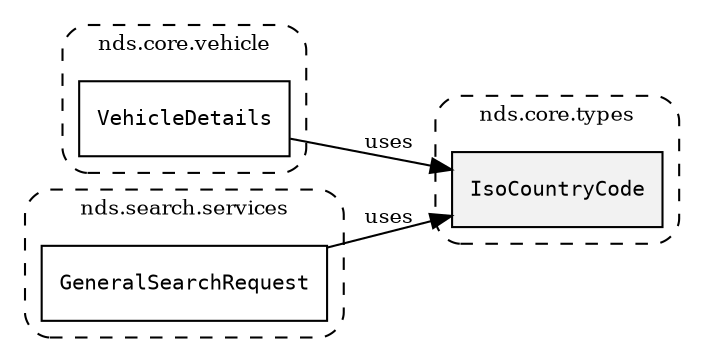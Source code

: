 /**
 * This dot file creates symbol collaboration diagram for IsoCountryCode.
 */
digraph ZSERIO
{
    node [shape=box, fontsize=10];
    rankdir="LR";
    fontsize=10;
    tooltip="IsoCountryCode collaboration diagram";

    subgraph "cluster_nds.core.types"
    {
        style="dashed, rounded";
        label="nds.core.types";
        tooltip="Package nds.core.types";
        href="../../../content/packages/nds.core.types.html#Package-nds-core-types";
        target="_parent";

        "IsoCountryCode" [style="filled", fillcolor="#0000000D", target="_parent", label=<<font face="monospace"><table align="center" border="0" cellspacing="0" cellpadding="0"><tr><td href="../../../content/packages/nds.core.types.html#Subtype-IsoCountryCode" title="Subtype defined in nds.core.types">IsoCountryCode</td></tr></table></font>>];
    }

    subgraph "cluster_nds.core.vehicle"
    {
        style="dashed, rounded";
        label="nds.core.vehicle";
        tooltip="Package nds.core.vehicle";
        href="../../../content/packages/nds.core.vehicle.html#Package-nds-core-vehicle";
        target="_parent";

        "VehicleDetails" [target="_parent", label=<<font face="monospace"><table align="center" border="0" cellspacing="0" cellpadding="0"><tr><td href="../../../content/packages/nds.core.vehicle.html#Structure-VehicleDetails" title="Structure defined in nds.core.vehicle">VehicleDetails</td></tr></table></font>>];
    }

    subgraph "cluster_nds.search.services"
    {
        style="dashed, rounded";
        label="nds.search.services";
        tooltip="Package nds.search.services";
        href="../../../content/packages/nds.search.services.html#Package-nds-search-services";
        target="_parent";

        "GeneralSearchRequest" [target="_parent", label=<<font face="monospace"><table align="center" border="0" cellspacing="0" cellpadding="0"><tr><td href="../../../content/packages/nds.search.services.html#Structure-GeneralSearchRequest" title="Structure defined in nds.search.services">GeneralSearchRequest</td></tr></table></font>>];
    }

    "VehicleDetails" -> "IsoCountryCode" [label="uses", fontsize=10];
    "GeneralSearchRequest" -> "IsoCountryCode" [label="uses", fontsize=10];
}
